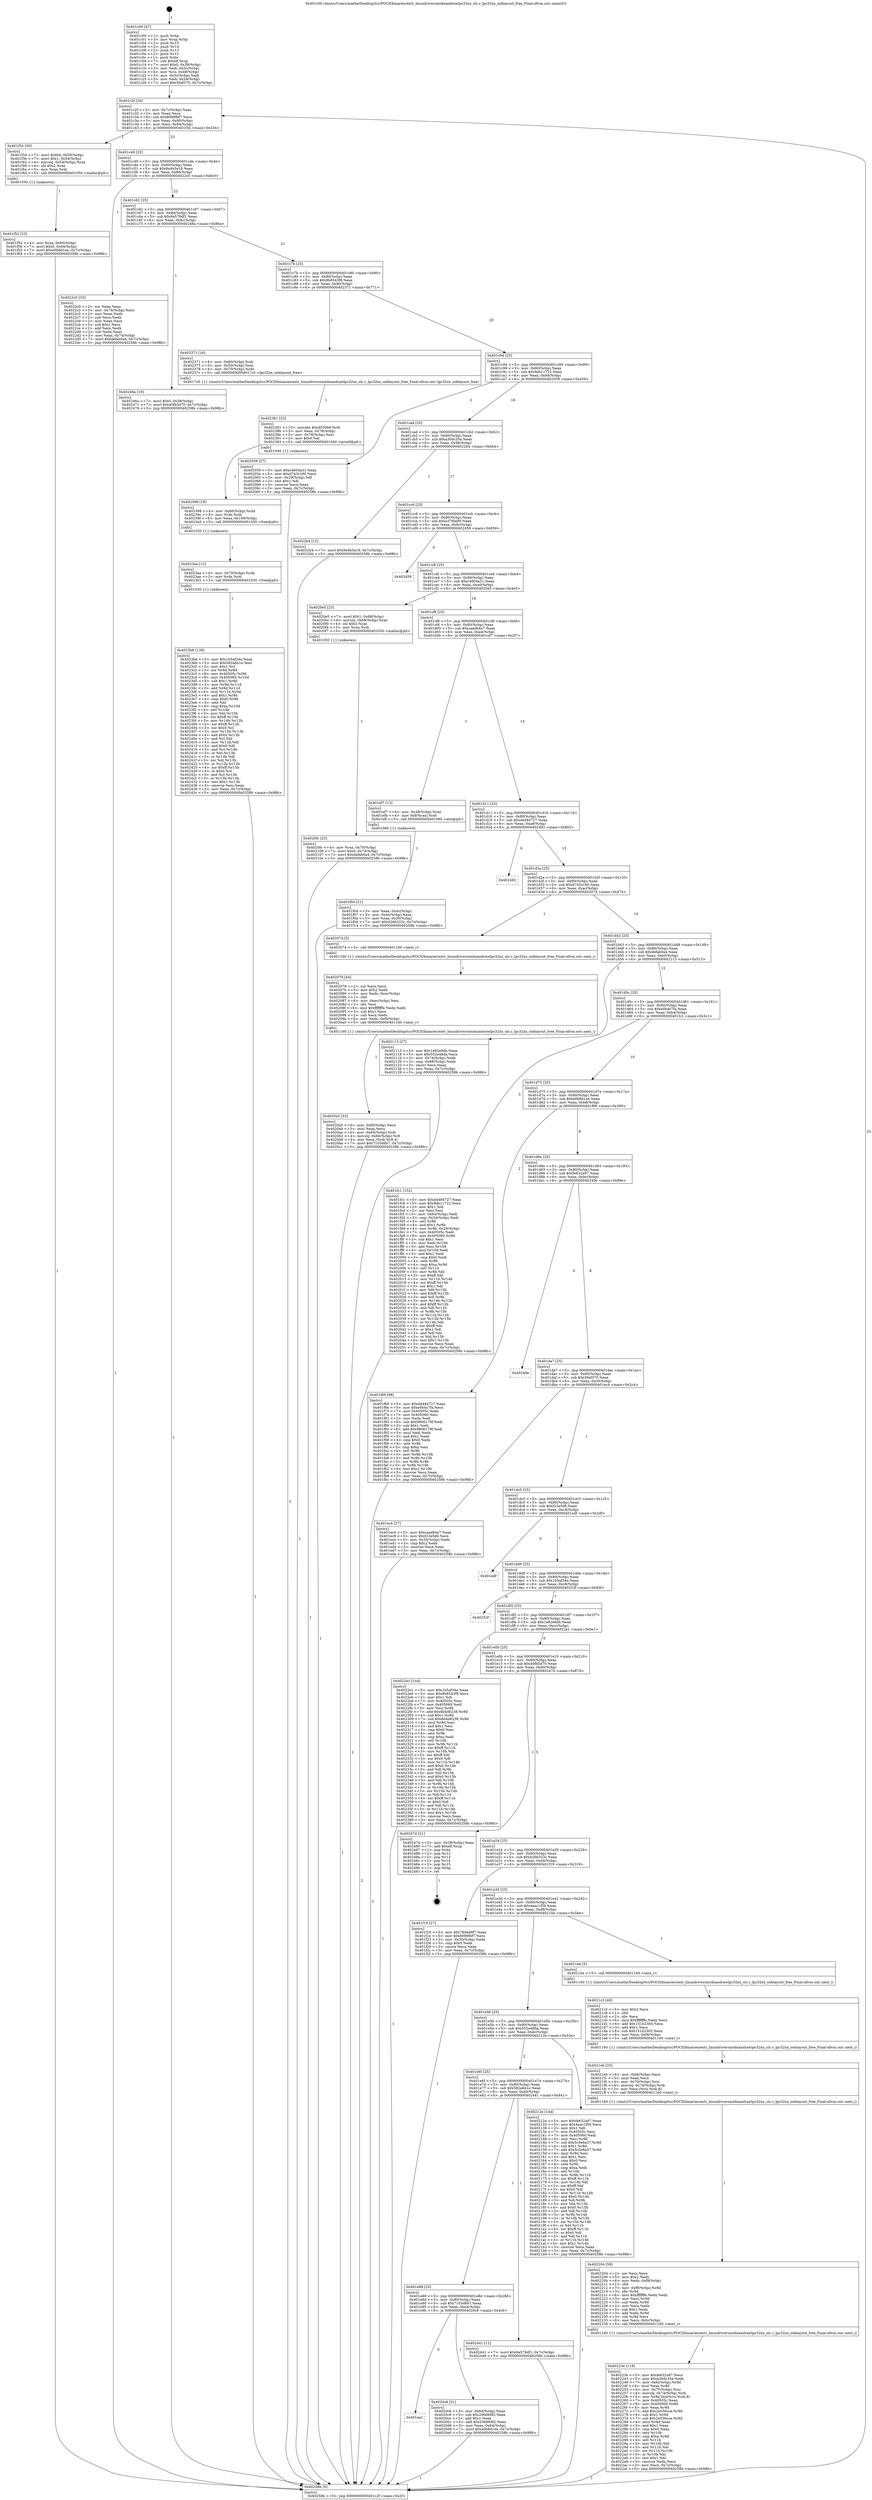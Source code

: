 digraph "0x401c00" {
  label = "0x401c00 (/mnt/c/Users/mathe/Desktop/tcc/POCII/binaries/extr_linuxdriversmtdnandrawlpc32xx_slc.c_lpc32xx_ooblayout_free_Final-ollvm.out::main(0))"
  labelloc = "t"
  node[shape=record]

  Entry [label="",width=0.3,height=0.3,shape=circle,fillcolor=black,style=filled]
  "0x401c2f" [label="{
     0x401c2f [26]\l
     | [instrs]\l
     &nbsp;&nbsp;0x401c2f \<+3\>: mov -0x7c(%rbp),%eax\l
     &nbsp;&nbsp;0x401c32 \<+2\>: mov %eax,%ecx\l
     &nbsp;&nbsp;0x401c34 \<+6\>: sub $0x8099fbf7,%ecx\l
     &nbsp;&nbsp;0x401c3a \<+3\>: mov %eax,-0x80(%rbp)\l
     &nbsp;&nbsp;0x401c3d \<+6\>: mov %ecx,-0x84(%rbp)\l
     &nbsp;&nbsp;0x401c43 \<+6\>: je 0000000000401f34 \<main+0x334\>\l
  }"]
  "0x401f34" [label="{
     0x401f34 [30]\l
     | [instrs]\l
     &nbsp;&nbsp;0x401f34 \<+7\>: movl $0x64,-0x50(%rbp)\l
     &nbsp;&nbsp;0x401f3b \<+7\>: movl $0x1,-0x54(%rbp)\l
     &nbsp;&nbsp;0x401f42 \<+4\>: movslq -0x54(%rbp),%rax\l
     &nbsp;&nbsp;0x401f46 \<+4\>: shl $0x2,%rax\l
     &nbsp;&nbsp;0x401f4a \<+3\>: mov %rax,%rdi\l
     &nbsp;&nbsp;0x401f4d \<+5\>: call 0000000000401050 \<malloc@plt\>\l
     | [calls]\l
     &nbsp;&nbsp;0x401050 \{1\} (unknown)\l
  }"]
  "0x401c49" [label="{
     0x401c49 [25]\l
     | [instrs]\l
     &nbsp;&nbsp;0x401c49 \<+5\>: jmp 0000000000401c4e \<main+0x4e\>\l
     &nbsp;&nbsp;0x401c4e \<+3\>: mov -0x80(%rbp),%eax\l
     &nbsp;&nbsp;0x401c51 \<+5\>: sub $0x9a4b5a18,%eax\l
     &nbsp;&nbsp;0x401c56 \<+6\>: mov %eax,-0x88(%rbp)\l
     &nbsp;&nbsp;0x401c5c \<+6\>: je 00000000004022c0 \<main+0x6c0\>\l
  }"]
  Exit [label="",width=0.3,height=0.3,shape=circle,fillcolor=black,style=filled,peripheries=2]
  "0x4022c0" [label="{
     0x4022c0 [33]\l
     | [instrs]\l
     &nbsp;&nbsp;0x4022c0 \<+2\>: xor %eax,%eax\l
     &nbsp;&nbsp;0x4022c2 \<+3\>: mov -0x74(%rbp),%ecx\l
     &nbsp;&nbsp;0x4022c5 \<+2\>: mov %eax,%edx\l
     &nbsp;&nbsp;0x4022c7 \<+2\>: sub %ecx,%edx\l
     &nbsp;&nbsp;0x4022c9 \<+2\>: mov %eax,%ecx\l
     &nbsp;&nbsp;0x4022cb \<+3\>: sub $0x1,%ecx\l
     &nbsp;&nbsp;0x4022ce \<+2\>: add %ecx,%edx\l
     &nbsp;&nbsp;0x4022d0 \<+2\>: sub %edx,%eax\l
     &nbsp;&nbsp;0x4022d2 \<+3\>: mov %eax,-0x74(%rbp)\l
     &nbsp;&nbsp;0x4022d5 \<+7\>: movl $0xdefab0a4,-0x7c(%rbp)\l
     &nbsp;&nbsp;0x4022dc \<+5\>: jmp 000000000040258b \<main+0x98b\>\l
  }"]
  "0x401c62" [label="{
     0x401c62 [25]\l
     | [instrs]\l
     &nbsp;&nbsp;0x401c62 \<+5\>: jmp 0000000000401c67 \<main+0x67\>\l
     &nbsp;&nbsp;0x401c67 \<+3\>: mov -0x80(%rbp),%eax\l
     &nbsp;&nbsp;0x401c6a \<+5\>: sub $0x9a578df1,%eax\l
     &nbsp;&nbsp;0x401c6f \<+6\>: mov %eax,-0x8c(%rbp)\l
     &nbsp;&nbsp;0x401c75 \<+6\>: je 000000000040246a \<main+0x86a\>\l
  }"]
  "0x4023b6" [label="{
     0x4023b6 [139]\l
     | [instrs]\l
     &nbsp;&nbsp;0x4023b6 \<+5\>: mov $0x1b5af34e,%eax\l
     &nbsp;&nbsp;0x4023bb \<+5\>: mov $0x582a6b1e,%esi\l
     &nbsp;&nbsp;0x4023c0 \<+2\>: mov $0x1,%cl\l
     &nbsp;&nbsp;0x4023c2 \<+3\>: xor %r8d,%r8d\l
     &nbsp;&nbsp;0x4023c5 \<+8\>: mov 0x40505c,%r9d\l
     &nbsp;&nbsp;0x4023cd \<+8\>: mov 0x405060,%r10d\l
     &nbsp;&nbsp;0x4023d5 \<+4\>: sub $0x1,%r8d\l
     &nbsp;&nbsp;0x4023d9 \<+3\>: mov %r9d,%r11d\l
     &nbsp;&nbsp;0x4023dc \<+3\>: add %r8d,%r11d\l
     &nbsp;&nbsp;0x4023df \<+4\>: imul %r11d,%r9d\l
     &nbsp;&nbsp;0x4023e3 \<+4\>: and $0x1,%r9d\l
     &nbsp;&nbsp;0x4023e7 \<+4\>: cmp $0x0,%r9d\l
     &nbsp;&nbsp;0x4023eb \<+3\>: sete %bl\l
     &nbsp;&nbsp;0x4023ee \<+4\>: cmp $0xa,%r10d\l
     &nbsp;&nbsp;0x4023f2 \<+4\>: setl %r14b\l
     &nbsp;&nbsp;0x4023f6 \<+3\>: mov %bl,%r15b\l
     &nbsp;&nbsp;0x4023f9 \<+4\>: xor $0xff,%r15b\l
     &nbsp;&nbsp;0x4023fd \<+3\>: mov %r14b,%r12b\l
     &nbsp;&nbsp;0x402400 \<+4\>: xor $0xff,%r12b\l
     &nbsp;&nbsp;0x402404 \<+3\>: xor $0x0,%cl\l
     &nbsp;&nbsp;0x402407 \<+3\>: mov %r15b,%r13b\l
     &nbsp;&nbsp;0x40240a \<+4\>: and $0x0,%r13b\l
     &nbsp;&nbsp;0x40240e \<+2\>: and %cl,%bl\l
     &nbsp;&nbsp;0x402410 \<+3\>: mov %r12b,%dl\l
     &nbsp;&nbsp;0x402413 \<+3\>: and $0x0,%dl\l
     &nbsp;&nbsp;0x402416 \<+3\>: and %cl,%r14b\l
     &nbsp;&nbsp;0x402419 \<+3\>: or %bl,%r13b\l
     &nbsp;&nbsp;0x40241c \<+3\>: or %r14b,%dl\l
     &nbsp;&nbsp;0x40241f \<+3\>: xor %dl,%r13b\l
     &nbsp;&nbsp;0x402422 \<+3\>: or %r12b,%r15b\l
     &nbsp;&nbsp;0x402425 \<+4\>: xor $0xff,%r15b\l
     &nbsp;&nbsp;0x402429 \<+3\>: or $0x0,%cl\l
     &nbsp;&nbsp;0x40242c \<+3\>: and %cl,%r15b\l
     &nbsp;&nbsp;0x40242f \<+3\>: or %r15b,%r13b\l
     &nbsp;&nbsp;0x402432 \<+4\>: test $0x1,%r13b\l
     &nbsp;&nbsp;0x402436 \<+3\>: cmovne %esi,%eax\l
     &nbsp;&nbsp;0x402439 \<+3\>: mov %eax,-0x7c(%rbp)\l
     &nbsp;&nbsp;0x40243c \<+5\>: jmp 000000000040258b \<main+0x98b\>\l
  }"]
  "0x40246a" [label="{
     0x40246a [19]\l
     | [instrs]\l
     &nbsp;&nbsp;0x40246a \<+7\>: movl $0x0,-0x38(%rbp)\l
     &nbsp;&nbsp;0x402471 \<+7\>: movl $0x40fb5d70,-0x7c(%rbp)\l
     &nbsp;&nbsp;0x402478 \<+5\>: jmp 000000000040258b \<main+0x98b\>\l
  }"]
  "0x401c7b" [label="{
     0x401c7b [25]\l
     | [instrs]\l
     &nbsp;&nbsp;0x401c7b \<+5\>: jmp 0000000000401c80 \<main+0x80\>\l
     &nbsp;&nbsp;0x401c80 \<+3\>: mov -0x80(%rbp),%eax\l
     &nbsp;&nbsp;0x401c83 \<+5\>: sub $0x9b8543f8,%eax\l
     &nbsp;&nbsp;0x401c88 \<+6\>: mov %eax,-0x90(%rbp)\l
     &nbsp;&nbsp;0x401c8e \<+6\>: je 0000000000402371 \<main+0x771\>\l
  }"]
  "0x4023aa" [label="{
     0x4023aa [12]\l
     | [instrs]\l
     &nbsp;&nbsp;0x4023aa \<+4\>: mov -0x70(%rbp),%rdx\l
     &nbsp;&nbsp;0x4023ae \<+3\>: mov %rdx,%rdi\l
     &nbsp;&nbsp;0x4023b1 \<+5\>: call 0000000000401030 \<free@plt\>\l
     | [calls]\l
     &nbsp;&nbsp;0x401030 \{1\} (unknown)\l
  }"]
  "0x402371" [label="{
     0x402371 [16]\l
     | [instrs]\l
     &nbsp;&nbsp;0x402371 \<+4\>: mov -0x60(%rbp),%rdi\l
     &nbsp;&nbsp;0x402375 \<+3\>: mov -0x50(%rbp),%esi\l
     &nbsp;&nbsp;0x402378 \<+4\>: mov -0x70(%rbp),%rdx\l
     &nbsp;&nbsp;0x40237c \<+5\>: call 00000000004017c0 \<lpc32xx_ooblayout_free\>\l
     | [calls]\l
     &nbsp;&nbsp;0x4017c0 \{1\} (/mnt/c/Users/mathe/Desktop/tcc/POCII/binaries/extr_linuxdriversmtdnandrawlpc32xx_slc.c_lpc32xx_ooblayout_free_Final-ollvm.out::lpc32xx_ooblayout_free)\l
  }"]
  "0x401c94" [label="{
     0x401c94 [25]\l
     | [instrs]\l
     &nbsp;&nbsp;0x401c94 \<+5\>: jmp 0000000000401c99 \<main+0x99\>\l
     &nbsp;&nbsp;0x401c99 \<+3\>: mov -0x80(%rbp),%eax\l
     &nbsp;&nbsp;0x401c9c \<+5\>: sub $0x9de11722,%eax\l
     &nbsp;&nbsp;0x401ca1 \<+6\>: mov %eax,-0x94(%rbp)\l
     &nbsp;&nbsp;0x401ca7 \<+6\>: je 0000000000402059 \<main+0x459\>\l
  }"]
  "0x402398" [label="{
     0x402398 [18]\l
     | [instrs]\l
     &nbsp;&nbsp;0x402398 \<+4\>: mov -0x60(%rbp),%rdx\l
     &nbsp;&nbsp;0x40239c \<+3\>: mov %rdx,%rdi\l
     &nbsp;&nbsp;0x40239f \<+6\>: mov %eax,-0x100(%rbp)\l
     &nbsp;&nbsp;0x4023a5 \<+5\>: call 0000000000401030 \<free@plt\>\l
     | [calls]\l
     &nbsp;&nbsp;0x401030 \{1\} (unknown)\l
  }"]
  "0x402059" [label="{
     0x402059 [27]\l
     | [instrs]\l
     &nbsp;&nbsp;0x402059 \<+5\>: mov $0xc4604a31,%eax\l
     &nbsp;&nbsp;0x40205e \<+5\>: mov $0xd743c160,%ecx\l
     &nbsp;&nbsp;0x402063 \<+3\>: mov -0x29(%rbp),%dl\l
     &nbsp;&nbsp;0x402066 \<+3\>: test $0x1,%dl\l
     &nbsp;&nbsp;0x402069 \<+3\>: cmovne %ecx,%eax\l
     &nbsp;&nbsp;0x40206c \<+3\>: mov %eax,-0x7c(%rbp)\l
     &nbsp;&nbsp;0x40206f \<+5\>: jmp 000000000040258b \<main+0x98b\>\l
  }"]
  "0x401cad" [label="{
     0x401cad [25]\l
     | [instrs]\l
     &nbsp;&nbsp;0x401cad \<+5\>: jmp 0000000000401cb2 \<main+0xb2\>\l
     &nbsp;&nbsp;0x401cb2 \<+3\>: mov -0x80(%rbp),%eax\l
     &nbsp;&nbsp;0x401cb5 \<+5\>: sub $0xa30dc35e,%eax\l
     &nbsp;&nbsp;0x401cba \<+6\>: mov %eax,-0x98(%rbp)\l
     &nbsp;&nbsp;0x401cc0 \<+6\>: je 00000000004022b4 \<main+0x6b4\>\l
  }"]
  "0x402381" [label="{
     0x402381 [23]\l
     | [instrs]\l
     &nbsp;&nbsp;0x402381 \<+10\>: movabs $0x4030b6,%rdi\l
     &nbsp;&nbsp;0x40238b \<+3\>: mov %eax,-0x78(%rbp)\l
     &nbsp;&nbsp;0x40238e \<+3\>: mov -0x78(%rbp),%esi\l
     &nbsp;&nbsp;0x402391 \<+2\>: mov $0x0,%al\l
     &nbsp;&nbsp;0x402393 \<+5\>: call 0000000000401040 \<printf@plt\>\l
     | [calls]\l
     &nbsp;&nbsp;0x401040 \{1\} (unknown)\l
  }"]
  "0x4022b4" [label="{
     0x4022b4 [12]\l
     | [instrs]\l
     &nbsp;&nbsp;0x4022b4 \<+7\>: movl $0x9a4b5a18,-0x7c(%rbp)\l
     &nbsp;&nbsp;0x4022bb \<+5\>: jmp 000000000040258b \<main+0x98b\>\l
  }"]
  "0x401cc6" [label="{
     0x401cc6 [25]\l
     | [instrs]\l
     &nbsp;&nbsp;0x401cc6 \<+5\>: jmp 0000000000401ccb \<main+0xcb\>\l
     &nbsp;&nbsp;0x401ccb \<+3\>: mov -0x80(%rbp),%eax\l
     &nbsp;&nbsp;0x401cce \<+5\>: sub $0xa37fda99,%eax\l
     &nbsp;&nbsp;0x401cd3 \<+6\>: mov %eax,-0x9c(%rbp)\l
     &nbsp;&nbsp;0x401cd9 \<+6\>: je 0000000000402459 \<main+0x859\>\l
  }"]
  "0x40223e" [label="{
     0x40223e [118]\l
     | [instrs]\l
     &nbsp;&nbsp;0x40223e \<+5\>: mov $0xfe632a97,%ecx\l
     &nbsp;&nbsp;0x402243 \<+5\>: mov $0xa30dc35e,%edx\l
     &nbsp;&nbsp;0x402248 \<+7\>: mov -0xfc(%rbp),%r8d\l
     &nbsp;&nbsp;0x40224f \<+4\>: imul %eax,%r8d\l
     &nbsp;&nbsp;0x402253 \<+4\>: mov -0x70(%rbp),%rsi\l
     &nbsp;&nbsp;0x402257 \<+4\>: movslq -0x74(%rbp),%rdi\l
     &nbsp;&nbsp;0x40225b \<+5\>: mov %r8d,0x4(%rsi,%rdi,8)\l
     &nbsp;&nbsp;0x402260 \<+7\>: mov 0x40505c,%eax\l
     &nbsp;&nbsp;0x402267 \<+8\>: mov 0x405060,%r8d\l
     &nbsp;&nbsp;0x40226f \<+3\>: mov %eax,%r9d\l
     &nbsp;&nbsp;0x402272 \<+7\>: add $0x2e556cca,%r9d\l
     &nbsp;&nbsp;0x402279 \<+4\>: sub $0x1,%r9d\l
     &nbsp;&nbsp;0x40227d \<+7\>: sub $0x2e556cca,%r9d\l
     &nbsp;&nbsp;0x402284 \<+4\>: imul %r9d,%eax\l
     &nbsp;&nbsp;0x402288 \<+3\>: and $0x1,%eax\l
     &nbsp;&nbsp;0x40228b \<+3\>: cmp $0x0,%eax\l
     &nbsp;&nbsp;0x40228e \<+4\>: sete %r10b\l
     &nbsp;&nbsp;0x402292 \<+4\>: cmp $0xa,%r8d\l
     &nbsp;&nbsp;0x402296 \<+4\>: setl %r11b\l
     &nbsp;&nbsp;0x40229a \<+3\>: mov %r10b,%bl\l
     &nbsp;&nbsp;0x40229d \<+3\>: and %r11b,%bl\l
     &nbsp;&nbsp;0x4022a0 \<+3\>: xor %r11b,%r10b\l
     &nbsp;&nbsp;0x4022a3 \<+3\>: or %r10b,%bl\l
     &nbsp;&nbsp;0x4022a6 \<+3\>: test $0x1,%bl\l
     &nbsp;&nbsp;0x4022a9 \<+3\>: cmovne %edx,%ecx\l
     &nbsp;&nbsp;0x4022ac \<+3\>: mov %ecx,-0x7c(%rbp)\l
     &nbsp;&nbsp;0x4022af \<+5\>: jmp 000000000040258b \<main+0x98b\>\l
  }"]
  "0x402459" [label="{
     0x402459\l
  }", style=dashed]
  "0x401cdf" [label="{
     0x401cdf [25]\l
     | [instrs]\l
     &nbsp;&nbsp;0x401cdf \<+5\>: jmp 0000000000401ce4 \<main+0xe4\>\l
     &nbsp;&nbsp;0x401ce4 \<+3\>: mov -0x80(%rbp),%eax\l
     &nbsp;&nbsp;0x401ce7 \<+5\>: sub $0xc4604a31,%eax\l
     &nbsp;&nbsp;0x401cec \<+6\>: mov %eax,-0xa0(%rbp)\l
     &nbsp;&nbsp;0x401cf2 \<+6\>: je 00000000004020e5 \<main+0x4e5\>\l
  }"]
  "0x402204" [label="{
     0x402204 [58]\l
     | [instrs]\l
     &nbsp;&nbsp;0x402204 \<+2\>: xor %ecx,%ecx\l
     &nbsp;&nbsp;0x402206 \<+5\>: mov $0x2,%edx\l
     &nbsp;&nbsp;0x40220b \<+6\>: mov %edx,-0xf8(%rbp)\l
     &nbsp;&nbsp;0x402211 \<+1\>: cltd\l
     &nbsp;&nbsp;0x402212 \<+7\>: mov -0xf8(%rbp),%r8d\l
     &nbsp;&nbsp;0x402219 \<+3\>: idiv %r8d\l
     &nbsp;&nbsp;0x40221c \<+6\>: imul $0xfffffffe,%edx,%edx\l
     &nbsp;&nbsp;0x402222 \<+3\>: mov %ecx,%r9d\l
     &nbsp;&nbsp;0x402225 \<+3\>: sub %edx,%r9d\l
     &nbsp;&nbsp;0x402228 \<+2\>: mov %ecx,%edx\l
     &nbsp;&nbsp;0x40222a \<+3\>: sub $0x1,%edx\l
     &nbsp;&nbsp;0x40222d \<+3\>: add %edx,%r9d\l
     &nbsp;&nbsp;0x402230 \<+3\>: sub %r9d,%ecx\l
     &nbsp;&nbsp;0x402233 \<+6\>: mov %ecx,-0xfc(%rbp)\l
     &nbsp;&nbsp;0x402239 \<+5\>: call 0000000000401160 \<next_i\>\l
     | [calls]\l
     &nbsp;&nbsp;0x401160 \{1\} (/mnt/c/Users/mathe/Desktop/tcc/POCII/binaries/extr_linuxdriversmtdnandrawlpc32xx_slc.c_lpc32xx_ooblayout_free_Final-ollvm.out::next_i)\l
  }"]
  "0x4020e5" [label="{
     0x4020e5 [23]\l
     | [instrs]\l
     &nbsp;&nbsp;0x4020e5 \<+7\>: movl $0x1,-0x68(%rbp)\l
     &nbsp;&nbsp;0x4020ec \<+4\>: movslq -0x68(%rbp),%rax\l
     &nbsp;&nbsp;0x4020f0 \<+4\>: shl $0x3,%rax\l
     &nbsp;&nbsp;0x4020f4 \<+3\>: mov %rax,%rdi\l
     &nbsp;&nbsp;0x4020f7 \<+5\>: call 0000000000401050 \<malloc@plt\>\l
     | [calls]\l
     &nbsp;&nbsp;0x401050 \{1\} (unknown)\l
  }"]
  "0x401cf8" [label="{
     0x401cf8 [25]\l
     | [instrs]\l
     &nbsp;&nbsp;0x401cf8 \<+5\>: jmp 0000000000401cfd \<main+0xfd\>\l
     &nbsp;&nbsp;0x401cfd \<+3\>: mov -0x80(%rbp),%eax\l
     &nbsp;&nbsp;0x401d00 \<+5\>: sub $0xcaad84a7,%eax\l
     &nbsp;&nbsp;0x401d05 \<+6\>: mov %eax,-0xa4(%rbp)\l
     &nbsp;&nbsp;0x401d0b \<+6\>: je 0000000000401ef7 \<main+0x2f7\>\l
  }"]
  "0x4021eb" [label="{
     0x4021eb [25]\l
     | [instrs]\l
     &nbsp;&nbsp;0x4021eb \<+6\>: mov -0xf4(%rbp),%ecx\l
     &nbsp;&nbsp;0x4021f1 \<+3\>: imul %eax,%ecx\l
     &nbsp;&nbsp;0x4021f4 \<+4\>: mov -0x70(%rbp),%rsi\l
     &nbsp;&nbsp;0x4021f8 \<+4\>: movslq -0x74(%rbp),%rdi\l
     &nbsp;&nbsp;0x4021fc \<+3\>: mov %ecx,(%rsi,%rdi,8)\l
     &nbsp;&nbsp;0x4021ff \<+5\>: call 0000000000401160 \<next_i\>\l
     | [calls]\l
     &nbsp;&nbsp;0x401160 \{1\} (/mnt/c/Users/mathe/Desktop/tcc/POCII/binaries/extr_linuxdriversmtdnandrawlpc32xx_slc.c_lpc32xx_ooblayout_free_Final-ollvm.out::next_i)\l
  }"]
  "0x401ef7" [label="{
     0x401ef7 [13]\l
     | [instrs]\l
     &nbsp;&nbsp;0x401ef7 \<+4\>: mov -0x48(%rbp),%rax\l
     &nbsp;&nbsp;0x401efb \<+4\>: mov 0x8(%rax),%rdi\l
     &nbsp;&nbsp;0x401eff \<+5\>: call 0000000000401060 \<atoi@plt\>\l
     | [calls]\l
     &nbsp;&nbsp;0x401060 \{1\} (unknown)\l
  }"]
  "0x401d11" [label="{
     0x401d11 [25]\l
     | [instrs]\l
     &nbsp;&nbsp;0x401d11 \<+5\>: jmp 0000000000401d16 \<main+0x116\>\l
     &nbsp;&nbsp;0x401d16 \<+3\>: mov -0x80(%rbp),%eax\l
     &nbsp;&nbsp;0x401d19 \<+5\>: sub $0xd4484727,%eax\l
     &nbsp;&nbsp;0x401d1e \<+6\>: mov %eax,-0xa8(%rbp)\l
     &nbsp;&nbsp;0x401d24 \<+6\>: je 0000000000402492 \<main+0x892\>\l
  }"]
  "0x4021c3" [label="{
     0x4021c3 [40]\l
     | [instrs]\l
     &nbsp;&nbsp;0x4021c3 \<+5\>: mov $0x2,%ecx\l
     &nbsp;&nbsp;0x4021c8 \<+1\>: cltd\l
     &nbsp;&nbsp;0x4021c9 \<+2\>: idiv %ecx\l
     &nbsp;&nbsp;0x4021cb \<+6\>: imul $0xfffffffe,%edx,%ecx\l
     &nbsp;&nbsp;0x4021d1 \<+6\>: add $0x151b2305,%ecx\l
     &nbsp;&nbsp;0x4021d7 \<+3\>: add $0x1,%ecx\l
     &nbsp;&nbsp;0x4021da \<+6\>: sub $0x151b2305,%ecx\l
     &nbsp;&nbsp;0x4021e0 \<+6\>: mov %ecx,-0xf4(%rbp)\l
     &nbsp;&nbsp;0x4021e6 \<+5\>: call 0000000000401160 \<next_i\>\l
     | [calls]\l
     &nbsp;&nbsp;0x401160 \{1\} (/mnt/c/Users/mathe/Desktop/tcc/POCII/binaries/extr_linuxdriversmtdnandrawlpc32xx_slc.c_lpc32xx_ooblayout_free_Final-ollvm.out::next_i)\l
  }"]
  "0x402492" [label="{
     0x402492\l
  }", style=dashed]
  "0x401d2a" [label="{
     0x401d2a [25]\l
     | [instrs]\l
     &nbsp;&nbsp;0x401d2a \<+5\>: jmp 0000000000401d2f \<main+0x12f\>\l
     &nbsp;&nbsp;0x401d2f \<+3\>: mov -0x80(%rbp),%eax\l
     &nbsp;&nbsp;0x401d32 \<+5\>: sub $0xd743c160,%eax\l
     &nbsp;&nbsp;0x401d37 \<+6\>: mov %eax,-0xac(%rbp)\l
     &nbsp;&nbsp;0x401d3d \<+6\>: je 0000000000402074 \<main+0x474\>\l
  }"]
  "0x4020fc" [label="{
     0x4020fc [23]\l
     | [instrs]\l
     &nbsp;&nbsp;0x4020fc \<+4\>: mov %rax,-0x70(%rbp)\l
     &nbsp;&nbsp;0x402100 \<+7\>: movl $0x0,-0x74(%rbp)\l
     &nbsp;&nbsp;0x402107 \<+7\>: movl $0xdefab0a4,-0x7c(%rbp)\l
     &nbsp;&nbsp;0x40210e \<+5\>: jmp 000000000040258b \<main+0x98b\>\l
  }"]
  "0x402074" [label="{
     0x402074 [5]\l
     | [instrs]\l
     &nbsp;&nbsp;0x402074 \<+5\>: call 0000000000401160 \<next_i\>\l
     | [calls]\l
     &nbsp;&nbsp;0x401160 \{1\} (/mnt/c/Users/mathe/Desktop/tcc/POCII/binaries/extr_linuxdriversmtdnandrawlpc32xx_slc.c_lpc32xx_ooblayout_free_Final-ollvm.out::next_i)\l
  }"]
  "0x401d43" [label="{
     0x401d43 [25]\l
     | [instrs]\l
     &nbsp;&nbsp;0x401d43 \<+5\>: jmp 0000000000401d48 \<main+0x148\>\l
     &nbsp;&nbsp;0x401d48 \<+3\>: mov -0x80(%rbp),%eax\l
     &nbsp;&nbsp;0x401d4b \<+5\>: sub $0xdefab0a4,%eax\l
     &nbsp;&nbsp;0x401d50 \<+6\>: mov %eax,-0xb0(%rbp)\l
     &nbsp;&nbsp;0x401d56 \<+6\>: je 0000000000402113 \<main+0x513\>\l
  }"]
  "0x401ea1" [label="{
     0x401ea1\l
  }", style=dashed]
  "0x402113" [label="{
     0x402113 [27]\l
     | [instrs]\l
     &nbsp;&nbsp;0x402113 \<+5\>: mov $0x1e82e6db,%eax\l
     &nbsp;&nbsp;0x402118 \<+5\>: mov $0x552e48da,%ecx\l
     &nbsp;&nbsp;0x40211d \<+3\>: mov -0x74(%rbp),%edx\l
     &nbsp;&nbsp;0x402120 \<+3\>: cmp -0x68(%rbp),%edx\l
     &nbsp;&nbsp;0x402123 \<+3\>: cmovl %ecx,%eax\l
     &nbsp;&nbsp;0x402126 \<+3\>: mov %eax,-0x7c(%rbp)\l
     &nbsp;&nbsp;0x402129 \<+5\>: jmp 000000000040258b \<main+0x98b\>\l
  }"]
  "0x401d5c" [label="{
     0x401d5c [25]\l
     | [instrs]\l
     &nbsp;&nbsp;0x401d5c \<+5\>: jmp 0000000000401d61 \<main+0x161\>\l
     &nbsp;&nbsp;0x401d61 \<+3\>: mov -0x80(%rbp),%eax\l
     &nbsp;&nbsp;0x401d64 \<+5\>: sub $0xe0b4c7fa,%eax\l
     &nbsp;&nbsp;0x401d69 \<+6\>: mov %eax,-0xb4(%rbp)\l
     &nbsp;&nbsp;0x401d6f \<+6\>: je 0000000000401fc1 \<main+0x3c1\>\l
  }"]
  "0x4020c6" [label="{
     0x4020c6 [31]\l
     | [instrs]\l
     &nbsp;&nbsp;0x4020c6 \<+3\>: mov -0x64(%rbp),%eax\l
     &nbsp;&nbsp;0x4020c9 \<+5\>: sub $0x206d69f2,%eax\l
     &nbsp;&nbsp;0x4020ce \<+3\>: add $0x1,%eax\l
     &nbsp;&nbsp;0x4020d1 \<+5\>: add $0x206d69f2,%eax\l
     &nbsp;&nbsp;0x4020d6 \<+3\>: mov %eax,-0x64(%rbp)\l
     &nbsp;&nbsp;0x4020d9 \<+7\>: movl $0xe0b8d1ee,-0x7c(%rbp)\l
     &nbsp;&nbsp;0x4020e0 \<+5\>: jmp 000000000040258b \<main+0x98b\>\l
  }"]
  "0x401fc1" [label="{
     0x401fc1 [152]\l
     | [instrs]\l
     &nbsp;&nbsp;0x401fc1 \<+5\>: mov $0xd4484727,%eax\l
     &nbsp;&nbsp;0x401fc6 \<+5\>: mov $0x9de11722,%ecx\l
     &nbsp;&nbsp;0x401fcb \<+2\>: mov $0x1,%dl\l
     &nbsp;&nbsp;0x401fcd \<+2\>: xor %esi,%esi\l
     &nbsp;&nbsp;0x401fcf \<+3\>: mov -0x64(%rbp),%edi\l
     &nbsp;&nbsp;0x401fd2 \<+3\>: cmp -0x54(%rbp),%edi\l
     &nbsp;&nbsp;0x401fd5 \<+4\>: setl %r8b\l
     &nbsp;&nbsp;0x401fd9 \<+4\>: and $0x1,%r8b\l
     &nbsp;&nbsp;0x401fdd \<+4\>: mov %r8b,-0x29(%rbp)\l
     &nbsp;&nbsp;0x401fe1 \<+7\>: mov 0x40505c,%edi\l
     &nbsp;&nbsp;0x401fe8 \<+8\>: mov 0x405060,%r9d\l
     &nbsp;&nbsp;0x401ff0 \<+3\>: sub $0x1,%esi\l
     &nbsp;&nbsp;0x401ff3 \<+3\>: mov %edi,%r10d\l
     &nbsp;&nbsp;0x401ff6 \<+3\>: add %esi,%r10d\l
     &nbsp;&nbsp;0x401ff9 \<+4\>: imul %r10d,%edi\l
     &nbsp;&nbsp;0x401ffd \<+3\>: and $0x1,%edi\l
     &nbsp;&nbsp;0x402000 \<+3\>: cmp $0x0,%edi\l
     &nbsp;&nbsp;0x402003 \<+4\>: sete %r8b\l
     &nbsp;&nbsp;0x402007 \<+4\>: cmp $0xa,%r9d\l
     &nbsp;&nbsp;0x40200b \<+4\>: setl %r11b\l
     &nbsp;&nbsp;0x40200f \<+3\>: mov %r8b,%bl\l
     &nbsp;&nbsp;0x402012 \<+3\>: xor $0xff,%bl\l
     &nbsp;&nbsp;0x402015 \<+3\>: mov %r11b,%r14b\l
     &nbsp;&nbsp;0x402018 \<+4\>: xor $0xff,%r14b\l
     &nbsp;&nbsp;0x40201c \<+3\>: xor $0x1,%dl\l
     &nbsp;&nbsp;0x40201f \<+3\>: mov %bl,%r15b\l
     &nbsp;&nbsp;0x402022 \<+4\>: and $0xff,%r15b\l
     &nbsp;&nbsp;0x402026 \<+3\>: and %dl,%r8b\l
     &nbsp;&nbsp;0x402029 \<+3\>: mov %r14b,%r12b\l
     &nbsp;&nbsp;0x40202c \<+4\>: and $0xff,%r12b\l
     &nbsp;&nbsp;0x402030 \<+3\>: and %dl,%r11b\l
     &nbsp;&nbsp;0x402033 \<+3\>: or %r8b,%r15b\l
     &nbsp;&nbsp;0x402036 \<+3\>: or %r11b,%r12b\l
     &nbsp;&nbsp;0x402039 \<+3\>: xor %r12b,%r15b\l
     &nbsp;&nbsp;0x40203c \<+3\>: or %r14b,%bl\l
     &nbsp;&nbsp;0x40203f \<+3\>: xor $0xff,%bl\l
     &nbsp;&nbsp;0x402042 \<+3\>: or $0x1,%dl\l
     &nbsp;&nbsp;0x402045 \<+2\>: and %dl,%bl\l
     &nbsp;&nbsp;0x402047 \<+3\>: or %bl,%r15b\l
     &nbsp;&nbsp;0x40204a \<+4\>: test $0x1,%r15b\l
     &nbsp;&nbsp;0x40204e \<+3\>: cmovne %ecx,%eax\l
     &nbsp;&nbsp;0x402051 \<+3\>: mov %eax,-0x7c(%rbp)\l
     &nbsp;&nbsp;0x402054 \<+5\>: jmp 000000000040258b \<main+0x98b\>\l
  }"]
  "0x401d75" [label="{
     0x401d75 [25]\l
     | [instrs]\l
     &nbsp;&nbsp;0x401d75 \<+5\>: jmp 0000000000401d7a \<main+0x17a\>\l
     &nbsp;&nbsp;0x401d7a \<+3\>: mov -0x80(%rbp),%eax\l
     &nbsp;&nbsp;0x401d7d \<+5\>: sub $0xe0b8d1ee,%eax\l
     &nbsp;&nbsp;0x401d82 \<+6\>: mov %eax,-0xb8(%rbp)\l
     &nbsp;&nbsp;0x401d88 \<+6\>: je 0000000000401f69 \<main+0x369\>\l
  }"]
  "0x401e88" [label="{
     0x401e88 [25]\l
     | [instrs]\l
     &nbsp;&nbsp;0x401e88 \<+5\>: jmp 0000000000401e8d \<main+0x28d\>\l
     &nbsp;&nbsp;0x401e8d \<+3\>: mov -0x80(%rbp),%eax\l
     &nbsp;&nbsp;0x401e90 \<+5\>: sub $0x7103d6b7,%eax\l
     &nbsp;&nbsp;0x401e95 \<+6\>: mov %eax,-0xe4(%rbp)\l
     &nbsp;&nbsp;0x401e9b \<+6\>: je 00000000004020c6 \<main+0x4c6\>\l
  }"]
  "0x401f69" [label="{
     0x401f69 [88]\l
     | [instrs]\l
     &nbsp;&nbsp;0x401f69 \<+5\>: mov $0xd4484727,%eax\l
     &nbsp;&nbsp;0x401f6e \<+5\>: mov $0xe0b4c7fa,%ecx\l
     &nbsp;&nbsp;0x401f73 \<+7\>: mov 0x40505c,%edx\l
     &nbsp;&nbsp;0x401f7a \<+7\>: mov 0x405060,%esi\l
     &nbsp;&nbsp;0x401f81 \<+2\>: mov %edx,%edi\l
     &nbsp;&nbsp;0x401f83 \<+6\>: sub $0x9806179f,%edi\l
     &nbsp;&nbsp;0x401f89 \<+3\>: sub $0x1,%edi\l
     &nbsp;&nbsp;0x401f8c \<+6\>: add $0x9806179f,%edi\l
     &nbsp;&nbsp;0x401f92 \<+3\>: imul %edi,%edx\l
     &nbsp;&nbsp;0x401f95 \<+3\>: and $0x1,%edx\l
     &nbsp;&nbsp;0x401f98 \<+3\>: cmp $0x0,%edx\l
     &nbsp;&nbsp;0x401f9b \<+4\>: sete %r8b\l
     &nbsp;&nbsp;0x401f9f \<+3\>: cmp $0xa,%esi\l
     &nbsp;&nbsp;0x401fa2 \<+4\>: setl %r9b\l
     &nbsp;&nbsp;0x401fa6 \<+3\>: mov %r8b,%r10b\l
     &nbsp;&nbsp;0x401fa9 \<+3\>: and %r9b,%r10b\l
     &nbsp;&nbsp;0x401fac \<+3\>: xor %r9b,%r8b\l
     &nbsp;&nbsp;0x401faf \<+3\>: or %r8b,%r10b\l
     &nbsp;&nbsp;0x401fb2 \<+4\>: test $0x1,%r10b\l
     &nbsp;&nbsp;0x401fb6 \<+3\>: cmovne %ecx,%eax\l
     &nbsp;&nbsp;0x401fb9 \<+3\>: mov %eax,-0x7c(%rbp)\l
     &nbsp;&nbsp;0x401fbc \<+5\>: jmp 000000000040258b \<main+0x98b\>\l
  }"]
  "0x401d8e" [label="{
     0x401d8e [25]\l
     | [instrs]\l
     &nbsp;&nbsp;0x401d8e \<+5\>: jmp 0000000000401d93 \<main+0x193\>\l
     &nbsp;&nbsp;0x401d93 \<+3\>: mov -0x80(%rbp),%eax\l
     &nbsp;&nbsp;0x401d96 \<+5\>: sub $0xfe632a97,%eax\l
     &nbsp;&nbsp;0x401d9b \<+6\>: mov %eax,-0xbc(%rbp)\l
     &nbsp;&nbsp;0x401da1 \<+6\>: je 000000000040249e \<main+0x89e\>\l
  }"]
  "0x402441" [label="{
     0x402441 [12]\l
     | [instrs]\l
     &nbsp;&nbsp;0x402441 \<+7\>: movl $0x9a578df1,-0x7c(%rbp)\l
     &nbsp;&nbsp;0x402448 \<+5\>: jmp 000000000040258b \<main+0x98b\>\l
  }"]
  "0x40249e" [label="{
     0x40249e\l
  }", style=dashed]
  "0x401da7" [label="{
     0x401da7 [25]\l
     | [instrs]\l
     &nbsp;&nbsp;0x401da7 \<+5\>: jmp 0000000000401dac \<main+0x1ac\>\l
     &nbsp;&nbsp;0x401dac \<+3\>: mov -0x80(%rbp),%eax\l
     &nbsp;&nbsp;0x401daf \<+5\>: sub $0x39af370,%eax\l
     &nbsp;&nbsp;0x401db4 \<+6\>: mov %eax,-0xc0(%rbp)\l
     &nbsp;&nbsp;0x401dba \<+6\>: je 0000000000401ec4 \<main+0x2c4\>\l
  }"]
  "0x401e6f" [label="{
     0x401e6f [25]\l
     | [instrs]\l
     &nbsp;&nbsp;0x401e6f \<+5\>: jmp 0000000000401e74 \<main+0x274\>\l
     &nbsp;&nbsp;0x401e74 \<+3\>: mov -0x80(%rbp),%eax\l
     &nbsp;&nbsp;0x401e77 \<+5\>: sub $0x582a6b1e,%eax\l
     &nbsp;&nbsp;0x401e7c \<+6\>: mov %eax,-0xe0(%rbp)\l
     &nbsp;&nbsp;0x401e82 \<+6\>: je 0000000000402441 \<main+0x841\>\l
  }"]
  "0x401ec4" [label="{
     0x401ec4 [27]\l
     | [instrs]\l
     &nbsp;&nbsp;0x401ec4 \<+5\>: mov $0xcaad84a7,%eax\l
     &nbsp;&nbsp;0x401ec9 \<+5\>: mov $0xf23e5d6,%ecx\l
     &nbsp;&nbsp;0x401ece \<+3\>: mov -0x34(%rbp),%edx\l
     &nbsp;&nbsp;0x401ed1 \<+3\>: cmp $0x2,%edx\l
     &nbsp;&nbsp;0x401ed4 \<+3\>: cmovne %ecx,%eax\l
     &nbsp;&nbsp;0x401ed7 \<+3\>: mov %eax,-0x7c(%rbp)\l
     &nbsp;&nbsp;0x401eda \<+5\>: jmp 000000000040258b \<main+0x98b\>\l
  }"]
  "0x401dc0" [label="{
     0x401dc0 [25]\l
     | [instrs]\l
     &nbsp;&nbsp;0x401dc0 \<+5\>: jmp 0000000000401dc5 \<main+0x1c5\>\l
     &nbsp;&nbsp;0x401dc5 \<+3\>: mov -0x80(%rbp),%eax\l
     &nbsp;&nbsp;0x401dc8 \<+5\>: sub $0xf23e5d6,%eax\l
     &nbsp;&nbsp;0x401dcd \<+6\>: mov %eax,-0xc4(%rbp)\l
     &nbsp;&nbsp;0x401dd3 \<+6\>: je 0000000000401edf \<main+0x2df\>\l
  }"]
  "0x40258b" [label="{
     0x40258b [5]\l
     | [instrs]\l
     &nbsp;&nbsp;0x40258b \<+5\>: jmp 0000000000401c2f \<main+0x2f\>\l
  }"]
  "0x401c00" [label="{
     0x401c00 [47]\l
     | [instrs]\l
     &nbsp;&nbsp;0x401c00 \<+1\>: push %rbp\l
     &nbsp;&nbsp;0x401c01 \<+3\>: mov %rsp,%rbp\l
     &nbsp;&nbsp;0x401c04 \<+2\>: push %r15\l
     &nbsp;&nbsp;0x401c06 \<+2\>: push %r14\l
     &nbsp;&nbsp;0x401c08 \<+2\>: push %r13\l
     &nbsp;&nbsp;0x401c0a \<+2\>: push %r12\l
     &nbsp;&nbsp;0x401c0c \<+1\>: push %rbx\l
     &nbsp;&nbsp;0x401c0d \<+7\>: sub $0xe8,%rsp\l
     &nbsp;&nbsp;0x401c14 \<+7\>: movl $0x0,-0x38(%rbp)\l
     &nbsp;&nbsp;0x401c1b \<+3\>: mov %edi,-0x3c(%rbp)\l
     &nbsp;&nbsp;0x401c1e \<+4\>: mov %rsi,-0x48(%rbp)\l
     &nbsp;&nbsp;0x401c22 \<+3\>: mov -0x3c(%rbp),%edi\l
     &nbsp;&nbsp;0x401c25 \<+3\>: mov %edi,-0x34(%rbp)\l
     &nbsp;&nbsp;0x401c28 \<+7\>: movl $0x39af370,-0x7c(%rbp)\l
  }"]
  "0x401f04" [label="{
     0x401f04 [21]\l
     | [instrs]\l
     &nbsp;&nbsp;0x401f04 \<+3\>: mov %eax,-0x4c(%rbp)\l
     &nbsp;&nbsp;0x401f07 \<+3\>: mov -0x4c(%rbp),%eax\l
     &nbsp;&nbsp;0x401f0a \<+3\>: mov %eax,-0x30(%rbp)\l
     &nbsp;&nbsp;0x401f0d \<+7\>: movl $0x4266323c,-0x7c(%rbp)\l
     &nbsp;&nbsp;0x401f14 \<+5\>: jmp 000000000040258b \<main+0x98b\>\l
  }"]
  "0x40212e" [label="{
     0x40212e [144]\l
     | [instrs]\l
     &nbsp;&nbsp;0x40212e \<+5\>: mov $0xfe632a97,%eax\l
     &nbsp;&nbsp;0x402133 \<+5\>: mov $0x4eac1f59,%ecx\l
     &nbsp;&nbsp;0x402138 \<+2\>: mov $0x1,%dl\l
     &nbsp;&nbsp;0x40213a \<+7\>: mov 0x40505c,%esi\l
     &nbsp;&nbsp;0x402141 \<+7\>: mov 0x405060,%edi\l
     &nbsp;&nbsp;0x402148 \<+3\>: mov %esi,%r8d\l
     &nbsp;&nbsp;0x40214b \<+7\>: sub $0x5c5e6a37,%r8d\l
     &nbsp;&nbsp;0x402152 \<+4\>: sub $0x1,%r8d\l
     &nbsp;&nbsp;0x402156 \<+7\>: add $0x5c5e6a37,%r8d\l
     &nbsp;&nbsp;0x40215d \<+4\>: imul %r8d,%esi\l
     &nbsp;&nbsp;0x402161 \<+3\>: and $0x1,%esi\l
     &nbsp;&nbsp;0x402164 \<+3\>: cmp $0x0,%esi\l
     &nbsp;&nbsp;0x402167 \<+4\>: sete %r9b\l
     &nbsp;&nbsp;0x40216b \<+3\>: cmp $0xa,%edi\l
     &nbsp;&nbsp;0x40216e \<+4\>: setl %r10b\l
     &nbsp;&nbsp;0x402172 \<+3\>: mov %r9b,%r11b\l
     &nbsp;&nbsp;0x402175 \<+4\>: xor $0xff,%r11b\l
     &nbsp;&nbsp;0x402179 \<+3\>: mov %r10b,%bl\l
     &nbsp;&nbsp;0x40217c \<+3\>: xor $0xff,%bl\l
     &nbsp;&nbsp;0x40217f \<+3\>: xor $0x0,%dl\l
     &nbsp;&nbsp;0x402182 \<+3\>: mov %r11b,%r14b\l
     &nbsp;&nbsp;0x402185 \<+4\>: and $0x0,%r14b\l
     &nbsp;&nbsp;0x402189 \<+3\>: and %dl,%r9b\l
     &nbsp;&nbsp;0x40218c \<+3\>: mov %bl,%r15b\l
     &nbsp;&nbsp;0x40218f \<+4\>: and $0x0,%r15b\l
     &nbsp;&nbsp;0x402193 \<+3\>: and %dl,%r10b\l
     &nbsp;&nbsp;0x402196 \<+3\>: or %r9b,%r14b\l
     &nbsp;&nbsp;0x402199 \<+3\>: or %r10b,%r15b\l
     &nbsp;&nbsp;0x40219c \<+3\>: xor %r15b,%r14b\l
     &nbsp;&nbsp;0x40219f \<+3\>: or %bl,%r11b\l
     &nbsp;&nbsp;0x4021a2 \<+4\>: xor $0xff,%r11b\l
     &nbsp;&nbsp;0x4021a6 \<+3\>: or $0x0,%dl\l
     &nbsp;&nbsp;0x4021a9 \<+3\>: and %dl,%r11b\l
     &nbsp;&nbsp;0x4021ac \<+3\>: or %r11b,%r14b\l
     &nbsp;&nbsp;0x4021af \<+4\>: test $0x1,%r14b\l
     &nbsp;&nbsp;0x4021b3 \<+3\>: cmovne %ecx,%eax\l
     &nbsp;&nbsp;0x4021b6 \<+3\>: mov %eax,-0x7c(%rbp)\l
     &nbsp;&nbsp;0x4021b9 \<+5\>: jmp 000000000040258b \<main+0x98b\>\l
  }"]
  "0x401edf" [label="{
     0x401edf\l
  }", style=dashed]
  "0x401dd9" [label="{
     0x401dd9 [25]\l
     | [instrs]\l
     &nbsp;&nbsp;0x401dd9 \<+5\>: jmp 0000000000401dde \<main+0x1de\>\l
     &nbsp;&nbsp;0x401dde \<+3\>: mov -0x80(%rbp),%eax\l
     &nbsp;&nbsp;0x401de1 \<+5\>: sub $0x1b5af34e,%eax\l
     &nbsp;&nbsp;0x401de6 \<+6\>: mov %eax,-0xc8(%rbp)\l
     &nbsp;&nbsp;0x401dec \<+6\>: je 000000000040253f \<main+0x93f\>\l
  }"]
  "0x401e56" [label="{
     0x401e56 [25]\l
     | [instrs]\l
     &nbsp;&nbsp;0x401e56 \<+5\>: jmp 0000000000401e5b \<main+0x25b\>\l
     &nbsp;&nbsp;0x401e5b \<+3\>: mov -0x80(%rbp),%eax\l
     &nbsp;&nbsp;0x401e5e \<+5\>: sub $0x552e48da,%eax\l
     &nbsp;&nbsp;0x401e63 \<+6\>: mov %eax,-0xdc(%rbp)\l
     &nbsp;&nbsp;0x401e69 \<+6\>: je 000000000040212e \<main+0x52e\>\l
  }"]
  "0x40253f" [label="{
     0x40253f\l
  }", style=dashed]
  "0x401df2" [label="{
     0x401df2 [25]\l
     | [instrs]\l
     &nbsp;&nbsp;0x401df2 \<+5\>: jmp 0000000000401df7 \<main+0x1f7\>\l
     &nbsp;&nbsp;0x401df7 \<+3\>: mov -0x80(%rbp),%eax\l
     &nbsp;&nbsp;0x401dfa \<+5\>: sub $0x1e82e6db,%eax\l
     &nbsp;&nbsp;0x401dff \<+6\>: mov %eax,-0xcc(%rbp)\l
     &nbsp;&nbsp;0x401e05 \<+6\>: je 00000000004022e1 \<main+0x6e1\>\l
  }"]
  "0x4021be" [label="{
     0x4021be [5]\l
     | [instrs]\l
     &nbsp;&nbsp;0x4021be \<+5\>: call 0000000000401160 \<next_i\>\l
     | [calls]\l
     &nbsp;&nbsp;0x401160 \{1\} (/mnt/c/Users/mathe/Desktop/tcc/POCII/binaries/extr_linuxdriversmtdnandrawlpc32xx_slc.c_lpc32xx_ooblayout_free_Final-ollvm.out::next_i)\l
  }"]
  "0x4022e1" [label="{
     0x4022e1 [144]\l
     | [instrs]\l
     &nbsp;&nbsp;0x4022e1 \<+5\>: mov $0x1b5af34e,%eax\l
     &nbsp;&nbsp;0x4022e6 \<+5\>: mov $0x9b8543f8,%ecx\l
     &nbsp;&nbsp;0x4022eb \<+2\>: mov $0x1,%dl\l
     &nbsp;&nbsp;0x4022ed \<+7\>: mov 0x40505c,%esi\l
     &nbsp;&nbsp;0x4022f4 \<+7\>: mov 0x405060,%edi\l
     &nbsp;&nbsp;0x4022fb \<+3\>: mov %esi,%r8d\l
     &nbsp;&nbsp;0x4022fe \<+7\>: add $0x8d4d6238,%r8d\l
     &nbsp;&nbsp;0x402305 \<+4\>: sub $0x1,%r8d\l
     &nbsp;&nbsp;0x402309 \<+7\>: sub $0x8d4d6238,%r8d\l
     &nbsp;&nbsp;0x402310 \<+4\>: imul %r8d,%esi\l
     &nbsp;&nbsp;0x402314 \<+3\>: and $0x1,%esi\l
     &nbsp;&nbsp;0x402317 \<+3\>: cmp $0x0,%esi\l
     &nbsp;&nbsp;0x40231a \<+4\>: sete %r9b\l
     &nbsp;&nbsp;0x40231e \<+3\>: cmp $0xa,%edi\l
     &nbsp;&nbsp;0x402321 \<+4\>: setl %r10b\l
     &nbsp;&nbsp;0x402325 \<+3\>: mov %r9b,%r11b\l
     &nbsp;&nbsp;0x402328 \<+4\>: xor $0xff,%r11b\l
     &nbsp;&nbsp;0x40232c \<+3\>: mov %r10b,%bl\l
     &nbsp;&nbsp;0x40232f \<+3\>: xor $0xff,%bl\l
     &nbsp;&nbsp;0x402332 \<+3\>: xor $0x0,%dl\l
     &nbsp;&nbsp;0x402335 \<+3\>: mov %r11b,%r14b\l
     &nbsp;&nbsp;0x402338 \<+4\>: and $0x0,%r14b\l
     &nbsp;&nbsp;0x40233c \<+3\>: and %dl,%r9b\l
     &nbsp;&nbsp;0x40233f \<+3\>: mov %bl,%r15b\l
     &nbsp;&nbsp;0x402342 \<+4\>: and $0x0,%r15b\l
     &nbsp;&nbsp;0x402346 \<+3\>: and %dl,%r10b\l
     &nbsp;&nbsp;0x402349 \<+3\>: or %r9b,%r14b\l
     &nbsp;&nbsp;0x40234c \<+3\>: or %r10b,%r15b\l
     &nbsp;&nbsp;0x40234f \<+3\>: xor %r15b,%r14b\l
     &nbsp;&nbsp;0x402352 \<+3\>: or %bl,%r11b\l
     &nbsp;&nbsp;0x402355 \<+4\>: xor $0xff,%r11b\l
     &nbsp;&nbsp;0x402359 \<+3\>: or $0x0,%dl\l
     &nbsp;&nbsp;0x40235c \<+3\>: and %dl,%r11b\l
     &nbsp;&nbsp;0x40235f \<+3\>: or %r11b,%r14b\l
     &nbsp;&nbsp;0x402362 \<+4\>: test $0x1,%r14b\l
     &nbsp;&nbsp;0x402366 \<+3\>: cmovne %ecx,%eax\l
     &nbsp;&nbsp;0x402369 \<+3\>: mov %eax,-0x7c(%rbp)\l
     &nbsp;&nbsp;0x40236c \<+5\>: jmp 000000000040258b \<main+0x98b\>\l
  }"]
  "0x401e0b" [label="{
     0x401e0b [25]\l
     | [instrs]\l
     &nbsp;&nbsp;0x401e0b \<+5\>: jmp 0000000000401e10 \<main+0x210\>\l
     &nbsp;&nbsp;0x401e10 \<+3\>: mov -0x80(%rbp),%eax\l
     &nbsp;&nbsp;0x401e13 \<+5\>: sub $0x40fb5d70,%eax\l
     &nbsp;&nbsp;0x401e18 \<+6\>: mov %eax,-0xd0(%rbp)\l
     &nbsp;&nbsp;0x401e1e \<+6\>: je 000000000040247d \<main+0x87d\>\l
  }"]
  "0x4020a5" [label="{
     0x4020a5 [33]\l
     | [instrs]\l
     &nbsp;&nbsp;0x4020a5 \<+6\>: mov -0xf0(%rbp),%ecx\l
     &nbsp;&nbsp;0x4020ab \<+3\>: imul %eax,%ecx\l
     &nbsp;&nbsp;0x4020ae \<+4\>: mov -0x60(%rbp),%rdi\l
     &nbsp;&nbsp;0x4020b2 \<+4\>: movslq -0x64(%rbp),%r8\l
     &nbsp;&nbsp;0x4020b6 \<+4\>: mov %ecx,(%rdi,%r8,4)\l
     &nbsp;&nbsp;0x4020ba \<+7\>: movl $0x7103d6b7,-0x7c(%rbp)\l
     &nbsp;&nbsp;0x4020c1 \<+5\>: jmp 000000000040258b \<main+0x98b\>\l
  }"]
  "0x40247d" [label="{
     0x40247d [21]\l
     | [instrs]\l
     &nbsp;&nbsp;0x40247d \<+3\>: mov -0x38(%rbp),%eax\l
     &nbsp;&nbsp;0x402480 \<+7\>: add $0xe8,%rsp\l
     &nbsp;&nbsp;0x402487 \<+1\>: pop %rbx\l
     &nbsp;&nbsp;0x402488 \<+2\>: pop %r12\l
     &nbsp;&nbsp;0x40248a \<+2\>: pop %r13\l
     &nbsp;&nbsp;0x40248c \<+2\>: pop %r14\l
     &nbsp;&nbsp;0x40248e \<+2\>: pop %r15\l
     &nbsp;&nbsp;0x402490 \<+1\>: pop %rbp\l
     &nbsp;&nbsp;0x402491 \<+1\>: ret\l
  }"]
  "0x401e24" [label="{
     0x401e24 [25]\l
     | [instrs]\l
     &nbsp;&nbsp;0x401e24 \<+5\>: jmp 0000000000401e29 \<main+0x229\>\l
     &nbsp;&nbsp;0x401e29 \<+3\>: mov -0x80(%rbp),%eax\l
     &nbsp;&nbsp;0x401e2c \<+5\>: sub $0x4266323c,%eax\l
     &nbsp;&nbsp;0x401e31 \<+6\>: mov %eax,-0xd4(%rbp)\l
     &nbsp;&nbsp;0x401e37 \<+6\>: je 0000000000401f19 \<main+0x319\>\l
  }"]
  "0x402079" [label="{
     0x402079 [44]\l
     | [instrs]\l
     &nbsp;&nbsp;0x402079 \<+2\>: xor %ecx,%ecx\l
     &nbsp;&nbsp;0x40207b \<+5\>: mov $0x2,%edx\l
     &nbsp;&nbsp;0x402080 \<+6\>: mov %edx,-0xec(%rbp)\l
     &nbsp;&nbsp;0x402086 \<+1\>: cltd\l
     &nbsp;&nbsp;0x402087 \<+6\>: mov -0xec(%rbp),%esi\l
     &nbsp;&nbsp;0x40208d \<+2\>: idiv %esi\l
     &nbsp;&nbsp;0x40208f \<+6\>: imul $0xfffffffe,%edx,%edx\l
     &nbsp;&nbsp;0x402095 \<+3\>: sub $0x1,%ecx\l
     &nbsp;&nbsp;0x402098 \<+2\>: sub %ecx,%edx\l
     &nbsp;&nbsp;0x40209a \<+6\>: mov %edx,-0xf0(%rbp)\l
     &nbsp;&nbsp;0x4020a0 \<+5\>: call 0000000000401160 \<next_i\>\l
     | [calls]\l
     &nbsp;&nbsp;0x401160 \{1\} (/mnt/c/Users/mathe/Desktop/tcc/POCII/binaries/extr_linuxdriversmtdnandrawlpc32xx_slc.c_lpc32xx_ooblayout_free_Final-ollvm.out::next_i)\l
  }"]
  "0x401f19" [label="{
     0x401f19 [27]\l
     | [instrs]\l
     &nbsp;&nbsp;0x401f19 \<+5\>: mov $0x78ded9f7,%eax\l
     &nbsp;&nbsp;0x401f1e \<+5\>: mov $0x8099fbf7,%ecx\l
     &nbsp;&nbsp;0x401f23 \<+3\>: mov -0x30(%rbp),%edx\l
     &nbsp;&nbsp;0x401f26 \<+3\>: cmp $0x0,%edx\l
     &nbsp;&nbsp;0x401f29 \<+3\>: cmove %ecx,%eax\l
     &nbsp;&nbsp;0x401f2c \<+3\>: mov %eax,-0x7c(%rbp)\l
     &nbsp;&nbsp;0x401f2f \<+5\>: jmp 000000000040258b \<main+0x98b\>\l
  }"]
  "0x401e3d" [label="{
     0x401e3d [25]\l
     | [instrs]\l
     &nbsp;&nbsp;0x401e3d \<+5\>: jmp 0000000000401e42 \<main+0x242\>\l
     &nbsp;&nbsp;0x401e42 \<+3\>: mov -0x80(%rbp),%eax\l
     &nbsp;&nbsp;0x401e45 \<+5\>: sub $0x4eac1f59,%eax\l
     &nbsp;&nbsp;0x401e4a \<+6\>: mov %eax,-0xd8(%rbp)\l
     &nbsp;&nbsp;0x401e50 \<+6\>: je 00000000004021be \<main+0x5be\>\l
  }"]
  "0x401f52" [label="{
     0x401f52 [23]\l
     | [instrs]\l
     &nbsp;&nbsp;0x401f52 \<+4\>: mov %rax,-0x60(%rbp)\l
     &nbsp;&nbsp;0x401f56 \<+7\>: movl $0x0,-0x64(%rbp)\l
     &nbsp;&nbsp;0x401f5d \<+7\>: movl $0xe0b8d1ee,-0x7c(%rbp)\l
     &nbsp;&nbsp;0x401f64 \<+5\>: jmp 000000000040258b \<main+0x98b\>\l
  }"]
  Entry -> "0x401c00" [label=" 1"]
  "0x401c2f" -> "0x401f34" [label=" 1"]
  "0x401c2f" -> "0x401c49" [label=" 23"]
  "0x40247d" -> Exit [label=" 1"]
  "0x401c49" -> "0x4022c0" [label=" 1"]
  "0x401c49" -> "0x401c62" [label=" 22"]
  "0x40246a" -> "0x40258b" [label=" 1"]
  "0x401c62" -> "0x40246a" [label=" 1"]
  "0x401c62" -> "0x401c7b" [label=" 21"]
  "0x402441" -> "0x40258b" [label=" 1"]
  "0x401c7b" -> "0x402371" [label=" 1"]
  "0x401c7b" -> "0x401c94" [label=" 20"]
  "0x4023b6" -> "0x40258b" [label=" 1"]
  "0x401c94" -> "0x402059" [label=" 2"]
  "0x401c94" -> "0x401cad" [label=" 18"]
  "0x4023aa" -> "0x4023b6" [label=" 1"]
  "0x401cad" -> "0x4022b4" [label=" 1"]
  "0x401cad" -> "0x401cc6" [label=" 17"]
  "0x402398" -> "0x4023aa" [label=" 1"]
  "0x401cc6" -> "0x402459" [label=" 0"]
  "0x401cc6" -> "0x401cdf" [label=" 17"]
  "0x402381" -> "0x402398" [label=" 1"]
  "0x401cdf" -> "0x4020e5" [label=" 1"]
  "0x401cdf" -> "0x401cf8" [label=" 16"]
  "0x402371" -> "0x402381" [label=" 1"]
  "0x401cf8" -> "0x401ef7" [label=" 1"]
  "0x401cf8" -> "0x401d11" [label=" 15"]
  "0x4022e1" -> "0x40258b" [label=" 1"]
  "0x401d11" -> "0x402492" [label=" 0"]
  "0x401d11" -> "0x401d2a" [label=" 15"]
  "0x4022c0" -> "0x40258b" [label=" 1"]
  "0x401d2a" -> "0x402074" [label=" 1"]
  "0x401d2a" -> "0x401d43" [label=" 14"]
  "0x4022b4" -> "0x40258b" [label=" 1"]
  "0x401d43" -> "0x402113" [label=" 2"]
  "0x401d43" -> "0x401d5c" [label=" 12"]
  "0x40223e" -> "0x40258b" [label=" 1"]
  "0x401d5c" -> "0x401fc1" [label=" 2"]
  "0x401d5c" -> "0x401d75" [label=" 10"]
  "0x402204" -> "0x40223e" [label=" 1"]
  "0x401d75" -> "0x401f69" [label=" 2"]
  "0x401d75" -> "0x401d8e" [label=" 8"]
  "0x4021c3" -> "0x4021eb" [label=" 1"]
  "0x401d8e" -> "0x40249e" [label=" 0"]
  "0x401d8e" -> "0x401da7" [label=" 8"]
  "0x4021be" -> "0x4021c3" [label=" 1"]
  "0x401da7" -> "0x401ec4" [label=" 1"]
  "0x401da7" -> "0x401dc0" [label=" 7"]
  "0x401ec4" -> "0x40258b" [label=" 1"]
  "0x401c00" -> "0x401c2f" [label=" 1"]
  "0x40258b" -> "0x401c2f" [label=" 23"]
  "0x401ef7" -> "0x401f04" [label=" 1"]
  "0x401f04" -> "0x40258b" [label=" 1"]
  "0x402113" -> "0x40258b" [label=" 2"]
  "0x401dc0" -> "0x401edf" [label=" 0"]
  "0x401dc0" -> "0x401dd9" [label=" 7"]
  "0x4020fc" -> "0x40258b" [label=" 1"]
  "0x401dd9" -> "0x40253f" [label=" 0"]
  "0x401dd9" -> "0x401df2" [label=" 7"]
  "0x4020c6" -> "0x40258b" [label=" 1"]
  "0x401df2" -> "0x4022e1" [label=" 1"]
  "0x401df2" -> "0x401e0b" [label=" 6"]
  "0x401e88" -> "0x401ea1" [label=" 0"]
  "0x401e0b" -> "0x40247d" [label=" 1"]
  "0x401e0b" -> "0x401e24" [label=" 5"]
  "0x4021eb" -> "0x402204" [label=" 1"]
  "0x401e24" -> "0x401f19" [label=" 1"]
  "0x401e24" -> "0x401e3d" [label=" 4"]
  "0x401f19" -> "0x40258b" [label=" 1"]
  "0x401f34" -> "0x401f52" [label=" 1"]
  "0x401f52" -> "0x40258b" [label=" 1"]
  "0x401f69" -> "0x40258b" [label=" 2"]
  "0x401fc1" -> "0x40258b" [label=" 2"]
  "0x402059" -> "0x40258b" [label=" 2"]
  "0x402074" -> "0x402079" [label=" 1"]
  "0x402079" -> "0x4020a5" [label=" 1"]
  "0x4020a5" -> "0x40258b" [label=" 1"]
  "0x401e88" -> "0x4020c6" [label=" 1"]
  "0x401e3d" -> "0x4021be" [label=" 1"]
  "0x401e3d" -> "0x401e56" [label=" 3"]
  "0x4020e5" -> "0x4020fc" [label=" 1"]
  "0x401e56" -> "0x40212e" [label=" 1"]
  "0x401e56" -> "0x401e6f" [label=" 2"]
  "0x40212e" -> "0x40258b" [label=" 1"]
  "0x401e6f" -> "0x402441" [label=" 1"]
  "0x401e6f" -> "0x401e88" [label=" 1"]
}

